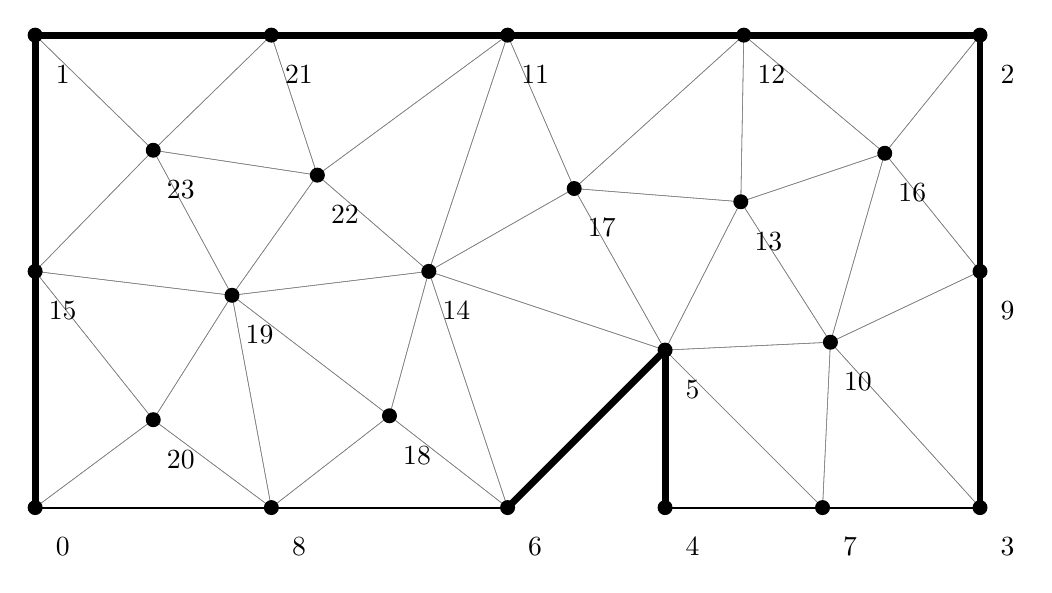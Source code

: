 % created by script tri2tikz.py command line:
%   ./tri2tikz.py --labelnodes --scale 2.0 --labeloffset 0.25 bump.1 bump.1.tikz
%
\begin{tikzpicture}[scale=2.0]
  \draw[gray,very thin] (-1.5,0.0) -- (-2.25,0.558);
  \draw[gray,very thin] (-2.25,0.558) -- (-3.0,0.0);
  \draw[gray,very thin] (-3.0,0.0) -- (-1.5,0.0);
  \draw[gray,very thin] (-1.5,0.0) -- (0.0,0.0);
  \draw[gray,very thin] (0.0,0.0) -- (-0.75,0.583);
  \draw[gray,very thin] (-0.75,0.583) -- (-1.5,0.0);
  \draw[gray,very thin] (1.481,1.942) -- (0.423,2.026);
  \draw[gray,very thin] (0.423,2.026) -- (1.0,1.0);
  \draw[gray,very thin] (1.0,1.0) -- (1.481,1.942);
  \draw[gray,very thin] (-0.5,1.5) -- (0.0,0.0);
  \draw[gray,very thin] (0.0,0.0) -- (1.0,1.0);
  \draw[gray,very thin] (1.0,1.0) -- (-0.5,1.5);
  \draw[gray,very thin] (0.0,3.0) -- (-1.5,3.0);
  \draw[gray,very thin] (-1.5,3.0) -- (-1.208,2.111);
  \draw[gray,very thin] (-1.208,2.111) -- (0.0,3.0);
  \draw[gray,very thin] (2.0,0.0) -- (2.05,1.05);
  \draw[gray,very thin] (2.05,1.05) -- (1.0,1.0);
  \draw[gray,very thin] (1.0,1.0) -- (2.0,0.0);
  \draw[gray,very thin] (1.0,0.0) -- (2.0,0.0);
  \draw[gray,very thin] (2.0,0.0) -- (1.0,1.0);
  \draw[gray,very thin] (1.0,1.0) -- (1.0,0.0);
  \draw[gray,very thin] (2.395,2.25) -- (3.0,1.5);
  \draw[gray,very thin] (3.0,1.5) -- (3.0,3.0);
  \draw[gray,very thin] (3.0,3.0) -- (2.395,2.25);
  \draw[gray,very thin] (1.5,3.0) -- (0.423,2.026);
  \draw[gray,very thin] (0.423,2.026) -- (1.481,1.942);
  \draw[gray,very thin] (1.481,1.942) -- (1.5,3.0);
  \draw[gray,very thin] (2.05,1.05) -- (3.0,0.0);
  \draw[gray,very thin] (3.0,0.0) -- (3.0,1.5);
  \draw[gray,very thin] (3.0,1.5) -- (2.05,1.05);
  \draw[gray,very thin] (2.395,2.25) -- (2.05,1.05);
  \draw[gray,very thin] (2.05,1.05) -- (3.0,1.5);
  \draw[gray,very thin] (3.0,1.5) -- (2.395,2.25);
  \draw[gray,very thin] (-1.5,3.0) -- (-3.0,3.0);
  \draw[gray,very thin] (-3.0,3.0) -- (-2.25,2.269);
  \draw[gray,very thin] (-2.25,2.269) -- (-1.5,3.0);
  \draw[gray,very thin] (1.481,1.942) -- (1.0,1.0);
  \draw[gray,very thin] (1.0,1.0) -- (2.05,1.05);
  \draw[gray,very thin] (2.05,1.05) -- (1.481,1.942);
  \draw[gray,very thin] (3.0,0.0) -- (2.05,1.05);
  \draw[gray,very thin] (2.05,1.05) -- (2.0,0.0);
  \draw[gray,very thin] (2.0,0.0) -- (3.0,0.0);
  \draw[gray,very thin] (0.423,2.026) -- (1.5,3.0);
  \draw[gray,very thin] (1.5,3.0) -- (0.0,3.0);
  \draw[gray,very thin] (0.0,3.0) -- (0.423,2.026);
  \draw[gray,very thin] (2.395,2.25) -- (1.5,3.0);
  \draw[gray,very thin] (1.5,3.0) -- (1.481,1.942);
  \draw[gray,very thin] (1.481,1.942) -- (2.395,2.25);
  \draw[gray,very thin] (-1.75,1.348) -- (-0.75,0.583);
  \draw[gray,very thin] (-0.75,0.583) -- (-0.5,1.5);
  \draw[gray,very thin] (-0.5,1.5) -- (-1.75,1.348);
  \draw[gray,very thin] (-1.5,0.0) -- (-0.75,0.583);
  \draw[gray,very thin] (-0.75,0.583) -- (-1.75,1.348);
  \draw[gray,very thin] (-1.75,1.348) -- (-1.5,0.0);
  \draw[gray,very thin] (1.5,3.0) -- (2.395,2.25);
  \draw[gray,very thin] (2.395,2.25) -- (3.0,3.0);
  \draw[gray,very thin] (3.0,3.0) -- (1.5,3.0);
  \draw[gray,very thin] (2.05,1.05) -- (2.395,2.25);
  \draw[gray,very thin] (2.395,2.25) -- (1.481,1.942);
  \draw[gray,very thin] (1.481,1.942) -- (2.05,1.05);
  \draw[gray,very thin] (0.0,3.0) -- (-0.5,1.5);
  \draw[gray,very thin] (-0.5,1.5) -- (0.423,2.026);
  \draw[gray,very thin] (0.423,2.026) -- (0.0,3.0);
  \draw[gray,very thin] (1.0,1.0) -- (0.423,2.026);
  \draw[gray,very thin] (0.423,2.026) -- (-0.5,1.5);
  \draw[gray,very thin] (-0.5,1.5) -- (1.0,1.0);
  \draw[gray,very thin] (0.0,0.0) -- (-0.5,1.5);
  \draw[gray,very thin] (-0.5,1.5) -- (-0.75,0.583);
  \draw[gray,very thin] (-0.75,0.583) -- (0.0,0.0);
  \draw[gray,very thin] (-1.75,1.348) -- (-2.25,2.269);
  \draw[gray,very thin] (-2.25,2.269) -- (-3.0,1.5);
  \draw[gray,very thin] (-3.0,1.5) -- (-1.75,1.348);
  \draw[gray,very thin] (-3.0,1.5) -- (-3.0,0.0);
  \draw[gray,very thin] (-3.0,0.0) -- (-2.25,0.558);
  \draw[gray,very thin] (-2.25,0.558) -- (-3.0,1.5);
  \draw[gray,very thin] (-1.5,0.0) -- (-1.75,1.348);
  \draw[gray,very thin] (-1.75,1.348) -- (-2.25,0.558);
  \draw[gray,very thin] (-2.25,0.558) -- (-1.5,0.0);
  \draw[gray,very thin] (-3.0,1.5) -- (-2.25,0.558);
  \draw[gray,very thin] (-2.25,0.558) -- (-1.75,1.348);
  \draw[gray,very thin] (-1.75,1.348) -- (-3.0,1.5);
  \draw[gray,very thin] (0.0,3.0) -- (-1.208,2.111);
  \draw[gray,very thin] (-1.208,2.111) -- (-0.5,1.5);
  \draw[gray,very thin] (-0.5,1.5) -- (0.0,3.0);
  \draw[gray,very thin] (-0.5,1.5) -- (-1.208,2.111);
  \draw[gray,very thin] (-1.208,2.111) -- (-1.75,1.348);
  \draw[gray,very thin] (-1.75,1.348) -- (-0.5,1.5);
  \draw[gray,very thin] (-2.25,2.269) -- (-1.208,2.111);
  \draw[gray,very thin] (-1.208,2.111) -- (-1.5,3.0);
  \draw[gray,very thin] (-1.5,3.0) -- (-2.25,2.269);
  \draw[gray,very thin] (-3.0,1.5) -- (-2.25,2.269);
  \draw[gray,very thin] (-2.25,2.269) -- (-3.0,3.0);
  \draw[gray,very thin] (-3.0,3.0) -- (-3.0,1.5);
  \draw[gray,very thin] (-1.208,2.111) -- (-2.25,2.269);
  \draw[gray,very thin] (-2.25,2.269) -- (-1.75,1.348);
  \draw[gray,very thin] (-1.75,1.348) -- (-1.208,2.111);
  \draw[line width=2.5pt] (-3.0,0.0) -- (-3.0,1.5);
  \draw[line width=2.5pt] (-3.0,3.0) -- (-1.5,3.0);
  \draw[line width=2.5pt] (3.0,3.0) -- (3.0,1.5);
  \draw[line width=0.75pt] (3.0,0.0) -- (2.0,0.0);
  \draw[line width=0.75pt] (2.0,0.0) -- (1.0,0.0);
  \draw[line width=2.5pt] (1.0,1.0) -- (1.0,0.0);
  \draw[line width=2.5pt] (0.0,0.0) -- (1.0,1.0);
  \draw[line width=0.75pt] (0.0,0.0) -- (-1.5,0.0);
  \draw[line width=0.75pt] (-1.5,0.0) -- (-3.0,0.0);
  \draw[line width=2.5pt] (3.0,1.5) -- (3.0,0.0);
  \draw[line width=2.5pt] (0.0,3.0) -- (1.5,3.0);
  \draw[line width=2.5pt] (1.5,3.0) -- (3.0,3.0);
  \draw[line width=2.5pt] (-3.0,1.5) -- (-3.0,3.0);
  \draw[line width=2.5pt] (-1.5,3.0) -- (0.0,3.0);
  \draw (-2.825,-0.25) node {$0$};
  \filldraw (-3.0,0.0) circle (1.25pt);
  \draw (-2.825,2.75) node {$1$};
  \filldraw (-3.0,3.0) circle (1.25pt);
  \draw (3.175,2.75) node {$2$};
  \filldraw (3.0,3.0) circle (1.25pt);
  \draw (3.175,-0.25) node {$3$};
  \filldraw (3.0,0.0) circle (1.25pt);
  \draw (1.175,-0.25) node {$4$};
  \filldraw (1.0,0.0) circle (1.25pt);
  \draw (1.175,0.75) node {$5$};
  \filldraw (1.0,1.0) circle (1.25pt);
  \draw (0.175,-0.25) node {$6$};
  \filldraw (0.0,0.0) circle (1.25pt);
  \draw (2.175,-0.25) node {$7$};
  \filldraw (2.0,0.0) circle (1.25pt);
  \draw (-1.325,-0.25) node {$8$};
  \filldraw (-1.5,0.0) circle (1.25pt);
  \draw (3.175,1.25) node {$9$};
  \filldraw (3.0,1.5) circle (1.25pt);
  \draw (2.225,0.8) node {$10$};
  \filldraw (2.05,1.05) circle (1.25pt);
  \draw (0.175,2.75) node {$11$};
  \filldraw (0.0,3.0) circle (1.25pt);
  \draw (1.675,2.75) node {$12$};
  \filldraw (1.5,3.0) circle (1.25pt);
  \draw (1.656,1.692) node {$13$};
  \filldraw (1.481,1.942) circle (1.25pt);
  \draw (-0.325,1.25) node {$14$};
  \filldraw (-0.5,1.5) circle (1.25pt);
  \draw (-2.825,1.25) node {$15$};
  \filldraw (-3.0,1.5) circle (1.25pt);
  \draw (2.57,2.0) node {$16$};
  \filldraw (2.395,2.25) circle (1.25pt);
  \draw (0.598,1.776) node {$17$};
  \filldraw (0.423,2.026) circle (1.25pt);
  \draw (-0.575,0.333) node {$18$};
  \filldraw (-0.75,0.583) circle (1.25pt);
  \draw (-1.575,1.098) node {$19$};
  \filldraw (-1.75,1.348) circle (1.25pt);
  \draw (-2.075,0.308) node {$20$};
  \filldraw (-2.25,0.558) circle (1.25pt);
  \draw (-1.325,2.75) node {$21$};
  \filldraw (-1.5,3.0) circle (1.25pt);
  \draw (-1.033,1.861) node {$22$};
  \filldraw (-1.208,2.111) circle (1.25pt);
  \draw (-2.075,2.019) node {$23$};
  \filldraw (-2.25,2.269) circle (1.25pt);
\end{tikzpicture}
